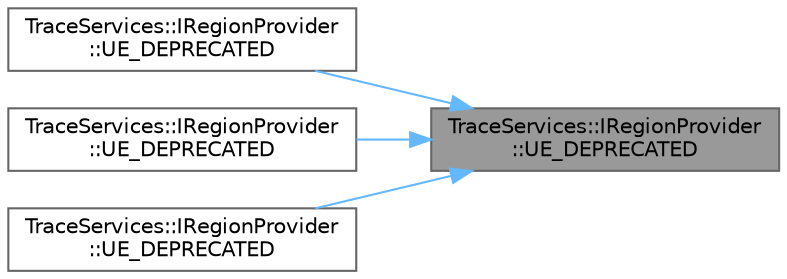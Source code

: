 digraph "TraceServices::IRegionProvider::UE_DEPRECATED"
{
 // INTERACTIVE_SVG=YES
 // LATEX_PDF_SIZE
  bgcolor="transparent";
  edge [fontname=Helvetica,fontsize=10,labelfontname=Helvetica,labelfontsize=10];
  node [fontname=Helvetica,fontsize=10,shape=box,height=0.2,width=0.4];
  rankdir="RL";
  Node1 [id="Node000001",label="TraceServices::IRegionProvider\l::UE_DEPRECATED",height=0.2,width=0.4,color="gray40", fillcolor="grey60", style="filled", fontcolor="black",tooltip=" "];
  Node1 -> Node2 [id="edge1_Node000001_Node000002",dir="back",color="steelblue1",style="solid",tooltip=" "];
  Node2 [id="Node000002",label="TraceServices::IRegionProvider\l::UE_DEPRECATED",height=0.2,width=0.4,color="grey40", fillcolor="white", style="filled",URL="$da/d14/classTraceServices_1_1IRegionProvider.html#a34119dec22067bcf763f8940fda596c3",tooltip="Will call Callback(Lane, Depth) for each lane in order."];
  Node1 -> Node3 [id="edge2_Node000001_Node000003",dir="back",color="steelblue1",style="solid",tooltip=" "];
  Node3 [id="Node000003",label="TraceServices::IRegionProvider\l::UE_DEPRECATED",height=0.2,width=0.4,color="grey40", fillcolor="white", style="filled",URL="$da/d14/classTraceServices_1_1IRegionProvider.html#aa305f56df72f306814cb7f7e332bc4d7",tooltip="Enumerates all regions that overlap a certain time interval."];
  Node1 -> Node4 [id="edge3_Node000001_Node000004",dir="back",color="steelblue1",style="solid",tooltip=" "];
  Node4 [id="Node000004",label="TraceServices::IRegionProvider\l::UE_DEPRECATED",height=0.2,width=0.4,color="grey40", fillcolor="white", style="filled",URL="$da/d14/classTraceServices_1_1IRegionProvider.html#a7d59a0378719c41d1a9b4f4b39ef40f7",tooltip="Direct access to a certain lane at a given index/depth of the default timeline."];
}
